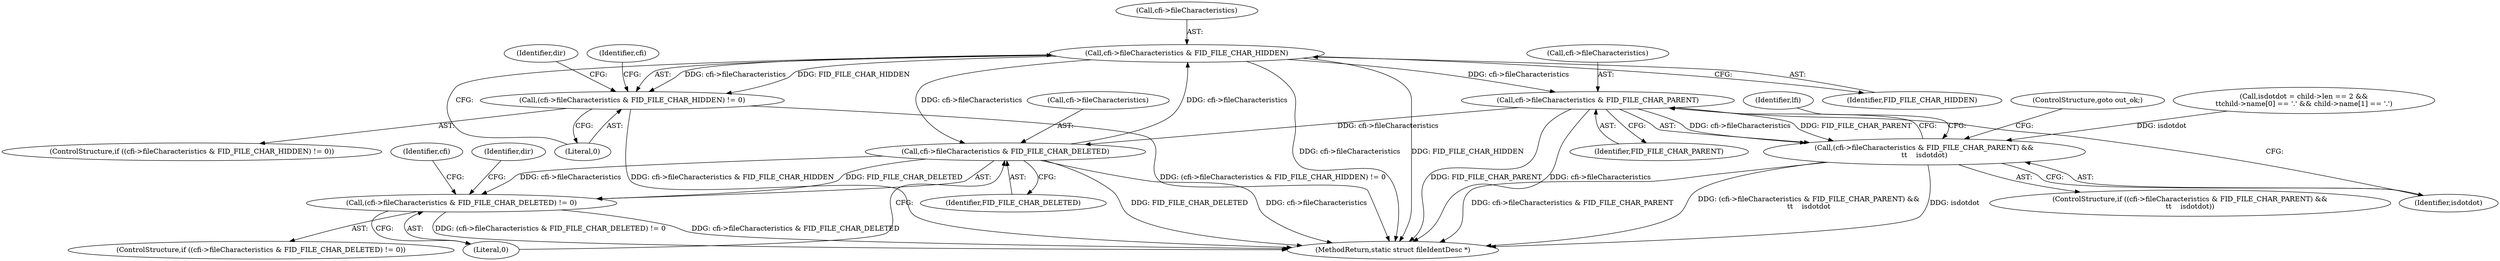 digraph "0_linux_0e5cc9a40ada6046e6bc3bdfcd0c0d7e4b706b14_0@pointer" {
"1000431" [label="(Call,cfi->fileCharacteristics & FID_FILE_CHAR_HIDDEN)"];
"1000414" [label="(Call,cfi->fileCharacteristics & FID_FILE_CHAR_DELETED)"];
"1000448" [label="(Call,cfi->fileCharacteristics & FID_FILE_CHAR_PARENT)"];
"1000431" [label="(Call,cfi->fileCharacteristics & FID_FILE_CHAR_HIDDEN)"];
"1000413" [label="(Call,(cfi->fileCharacteristics & FID_FILE_CHAR_DELETED) != 0)"];
"1000430" [label="(Call,(cfi->fileCharacteristics & FID_FILE_CHAR_HIDDEN) != 0)"];
"1000447" [label="(Call,(cfi->fileCharacteristics & FID_FILE_CHAR_PARENT) &&\n\t\t    isdotdot)"];
"1000413" [label="(Call,(cfi->fileCharacteristics & FID_FILE_CHAR_DELETED) != 0)"];
"1000453" [label="(Identifier,isdotdot)"];
"1000457" [label="(Identifier,lfi)"];
"1000412" [label="(ControlStructure,if ((cfi->fileCharacteristics & FID_FILE_CHAR_DELETED) != 0))"];
"1000430" [label="(Call,(cfi->fileCharacteristics & FID_FILE_CHAR_HIDDEN) != 0)"];
"1000446" [label="(ControlStructure,if ((cfi->fileCharacteristics & FID_FILE_CHAR_PARENT) &&\n\t\t    isdotdot))"];
"1000431" [label="(Call,cfi->fileCharacteristics & FID_FILE_CHAR_HIDDEN)"];
"1000510" [label="(MethodReturn,static struct fileIdentDesc *)"];
"1000448" [label="(Call,cfi->fileCharacteristics & FID_FILE_CHAR_PARENT)"];
"1000418" [label="(Identifier,FID_FILE_CHAR_DELETED)"];
"1000415" [label="(Call,cfi->fileCharacteristics)"];
"1000433" [label="(Identifier,cfi)"];
"1000432" [label="(Call,cfi->fileCharacteristics)"];
"1000425" [label="(Identifier,dir)"];
"1000449" [label="(Call,cfi->fileCharacteristics)"];
"1000454" [label="(ControlStructure,goto out_ok;)"];
"1000419" [label="(Literal,0)"];
"1000442" [label="(Identifier,dir)"];
"1000450" [label="(Identifier,cfi)"];
"1000132" [label="(Call,isdotdot = child->len == 2 &&\n\t\tchild->name[0] == '.' && child->name[1] == '.')"];
"1000414" [label="(Call,cfi->fileCharacteristics & FID_FILE_CHAR_DELETED)"];
"1000447" [label="(Call,(cfi->fileCharacteristics & FID_FILE_CHAR_PARENT) &&\n\t\t    isdotdot)"];
"1000435" [label="(Identifier,FID_FILE_CHAR_HIDDEN)"];
"1000452" [label="(Identifier,FID_FILE_CHAR_PARENT)"];
"1000436" [label="(Literal,0)"];
"1000429" [label="(ControlStructure,if ((cfi->fileCharacteristics & FID_FILE_CHAR_HIDDEN) != 0))"];
"1000431" -> "1000430"  [label="AST: "];
"1000431" -> "1000435"  [label="CFG: "];
"1000432" -> "1000431"  [label="AST: "];
"1000435" -> "1000431"  [label="AST: "];
"1000436" -> "1000431"  [label="CFG: "];
"1000431" -> "1000510"  [label="DDG: cfi->fileCharacteristics"];
"1000431" -> "1000510"  [label="DDG: FID_FILE_CHAR_HIDDEN"];
"1000431" -> "1000414"  [label="DDG: cfi->fileCharacteristics"];
"1000431" -> "1000430"  [label="DDG: cfi->fileCharacteristics"];
"1000431" -> "1000430"  [label="DDG: FID_FILE_CHAR_HIDDEN"];
"1000414" -> "1000431"  [label="DDG: cfi->fileCharacteristics"];
"1000431" -> "1000448"  [label="DDG: cfi->fileCharacteristics"];
"1000414" -> "1000413"  [label="AST: "];
"1000414" -> "1000418"  [label="CFG: "];
"1000415" -> "1000414"  [label="AST: "];
"1000418" -> "1000414"  [label="AST: "];
"1000419" -> "1000414"  [label="CFG: "];
"1000414" -> "1000510"  [label="DDG: FID_FILE_CHAR_DELETED"];
"1000414" -> "1000510"  [label="DDG: cfi->fileCharacteristics"];
"1000414" -> "1000413"  [label="DDG: cfi->fileCharacteristics"];
"1000414" -> "1000413"  [label="DDG: FID_FILE_CHAR_DELETED"];
"1000448" -> "1000414"  [label="DDG: cfi->fileCharacteristics"];
"1000448" -> "1000447"  [label="AST: "];
"1000448" -> "1000452"  [label="CFG: "];
"1000449" -> "1000448"  [label="AST: "];
"1000452" -> "1000448"  [label="AST: "];
"1000453" -> "1000448"  [label="CFG: "];
"1000447" -> "1000448"  [label="CFG: "];
"1000448" -> "1000510"  [label="DDG: FID_FILE_CHAR_PARENT"];
"1000448" -> "1000510"  [label="DDG: cfi->fileCharacteristics"];
"1000448" -> "1000447"  [label="DDG: cfi->fileCharacteristics"];
"1000448" -> "1000447"  [label="DDG: FID_FILE_CHAR_PARENT"];
"1000413" -> "1000412"  [label="AST: "];
"1000413" -> "1000419"  [label="CFG: "];
"1000419" -> "1000413"  [label="AST: "];
"1000425" -> "1000413"  [label="CFG: "];
"1000433" -> "1000413"  [label="CFG: "];
"1000413" -> "1000510"  [label="DDG: cfi->fileCharacteristics & FID_FILE_CHAR_DELETED"];
"1000413" -> "1000510"  [label="DDG: (cfi->fileCharacteristics & FID_FILE_CHAR_DELETED) != 0"];
"1000430" -> "1000429"  [label="AST: "];
"1000430" -> "1000436"  [label="CFG: "];
"1000436" -> "1000430"  [label="AST: "];
"1000442" -> "1000430"  [label="CFG: "];
"1000450" -> "1000430"  [label="CFG: "];
"1000430" -> "1000510"  [label="DDG: cfi->fileCharacteristics & FID_FILE_CHAR_HIDDEN"];
"1000430" -> "1000510"  [label="DDG: (cfi->fileCharacteristics & FID_FILE_CHAR_HIDDEN) != 0"];
"1000447" -> "1000446"  [label="AST: "];
"1000447" -> "1000453"  [label="CFG: "];
"1000453" -> "1000447"  [label="AST: "];
"1000454" -> "1000447"  [label="CFG: "];
"1000457" -> "1000447"  [label="CFG: "];
"1000447" -> "1000510"  [label="DDG: (cfi->fileCharacteristics & FID_FILE_CHAR_PARENT) &&\n\t\t    isdotdot"];
"1000447" -> "1000510"  [label="DDG: isdotdot"];
"1000447" -> "1000510"  [label="DDG: cfi->fileCharacteristics & FID_FILE_CHAR_PARENT"];
"1000132" -> "1000447"  [label="DDG: isdotdot"];
}
